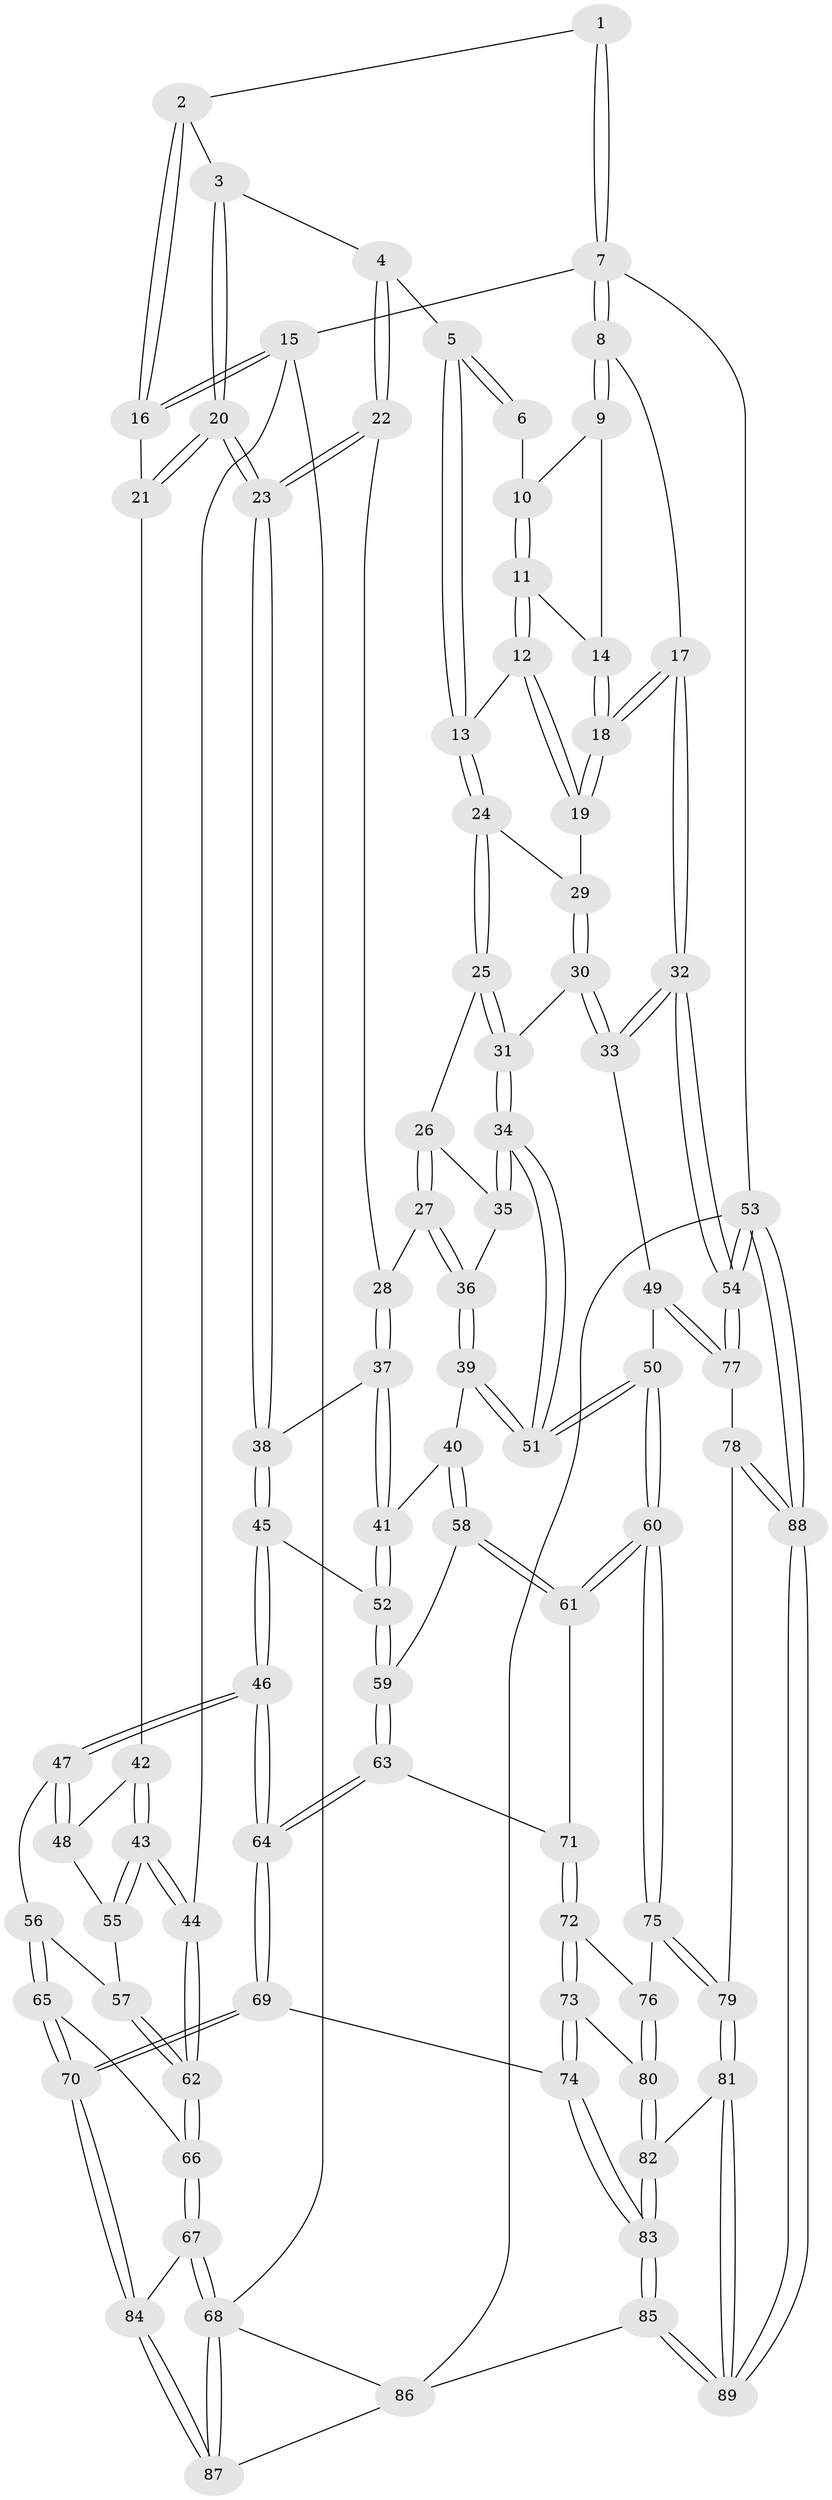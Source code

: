 // coarse degree distribution, {4: 0.5490196078431373, 5: 0.27450980392156865, 6: 0.09803921568627451, 3: 0.0784313725490196}
// Generated by graph-tools (version 1.1) at 2025/52/02/27/25 19:52:42]
// undirected, 89 vertices, 219 edges
graph export_dot {
graph [start="1"]
  node [color=gray90,style=filled];
  1 [pos="+0.805778358441909+0"];
  2 [pos="+0.33108937061803706+0"];
  3 [pos="+0.49255382013936244+0.03501731474194765"];
  4 [pos="+0.5364127487228082+0.07843235644500261"];
  5 [pos="+0.7391481869854343+0"];
  6 [pos="+0.8057144114776786+0"];
  7 [pos="+1+0"];
  8 [pos="+1+0"];
  9 [pos="+0.9894958295804446+0.04389309777770153"];
  10 [pos="+0.9147620318745268+0.028261519825276443"];
  11 [pos="+0.9269689097867663+0.06517498379270702"];
  12 [pos="+0.9223615080881186+0.09298810581096438"];
  13 [pos="+0.7469507075000233+0.08385230695844531"];
  14 [pos="+0.9501320593162914+0.06690751122663241"];
  15 [pos="+0+0"];
  16 [pos="+0.11968657348779693+0"];
  17 [pos="+1+0.10205115650797465"];
  18 [pos="+1+0.11940349013762946"];
  19 [pos="+0.9286077775161601+0.16621134403251112"];
  20 [pos="+0.3581894670105377+0.1988054318491934"];
  21 [pos="+0.27733459388765563+0.1603132657141552"];
  22 [pos="+0.5478346362029972+0.16053465896074684"];
  23 [pos="+0.3796563918059657+0.21587094382113192"];
  24 [pos="+0.7457921443074064+0.13987550015493924"];
  25 [pos="+0.7407962465181337+0.14804888532396557"];
  26 [pos="+0.6986252278176723+0.17527589962172904"];
  27 [pos="+0.6710094533682798+0.18919448050073556"];
  28 [pos="+0.5894430281422393+0.19450021949087892"];
  29 [pos="+0.9148832271780019+0.18198185148667076"];
  30 [pos="+0.9187364461275924+0.21607547981522765"];
  31 [pos="+0.8105035515464442+0.3032928358437077"];
  32 [pos="+1+0.43327966748748725"];
  33 [pos="+1+0.4264705724648112"];
  34 [pos="+0.8047355599068187+0.374576102691115"];
  35 [pos="+0.7249328851309781+0.27623229893152135"];
  36 [pos="+0.6766468161533594+0.36056179645308173"];
  37 [pos="+0.5649236263621457+0.2732997171007341"];
  38 [pos="+0.4145353410676696+0.3126635425630138"];
  39 [pos="+0.675662567230748+0.3967685055107213"];
  40 [pos="+0.6654700814615832+0.3975459274623482"];
  41 [pos="+0.6004771881157498+0.3644691065331566"];
  42 [pos="+0.261981324230139+0.1805563210678024"];
  43 [pos="+0+0.3339540318762268"];
  44 [pos="+0+0.3342094088301691"];
  45 [pos="+0.40814301859097885+0.4168077782864881"];
  46 [pos="+0.34848277147383966+0.4636309329426181"];
  47 [pos="+0.30755002801987746+0.44947003911767563"];
  48 [pos="+0.23910230229160492+0.3847912755129354"];
  49 [pos="+0.84878739439366+0.4818332477272368"];
  50 [pos="+0.8447539776548442+0.4816207644888283"];
  51 [pos="+0.804300264477211+0.43873424481605183"];
  52 [pos="+0.4224164615365277+0.4196015373464764"];
  53 [pos="+1+1"];
  54 [pos="+1+0.8739132225870252"];
  55 [pos="+0.07409351124256514+0.36680083551955317"];
  56 [pos="+0.1901607216470677+0.5075097682090657"];
  57 [pos="+0.16374965310760403+0.49501756647976136"];
  58 [pos="+0.5867400439549866+0.4960600553167012"];
  59 [pos="+0.5590078738940607+0.5179824023383751"];
  60 [pos="+0.7860535805796959+0.5586458902487753"];
  61 [pos="+0.7028260092474989+0.5562645352330331"];
  62 [pos="+0+0.6125818248986094"];
  63 [pos="+0.5596127019590784+0.5575990721575786"];
  64 [pos="+0.3576644436310774+0.6707690743446213"];
  65 [pos="+0.16913240196712426+0.5812043535947825"];
  66 [pos="+0+0.6281444553268299"];
  67 [pos="+0+0.668611426683541"];
  68 [pos="+0+1"];
  69 [pos="+0.3497009266827821+0.7017193720888201"];
  70 [pos="+0.3401215834821195+0.7078435819482879"];
  71 [pos="+0.5799247449839438+0.5802021626804708"];
  72 [pos="+0.5827640468997961+0.5894247797668957"];
  73 [pos="+0.519557331923874+0.7601818853122718"];
  74 [pos="+0.49330083447823325+0.7606005581254762"];
  75 [pos="+0.749347707941424+0.658940007153075"];
  76 [pos="+0.6680043364535528+0.6718287301055834"];
  77 [pos="+0.9773572559108861+0.7880844671763891"];
  78 [pos="+0.8878217470992331+0.8031307262906162"];
  79 [pos="+0.8027154034993181+0.8023609266850191"];
  80 [pos="+0.5538967882448764+0.7684047265716227"];
  81 [pos="+0.7396698399277833+0.8695430746495483"];
  82 [pos="+0.63737057776922+0.8502543934727369"];
  83 [pos="+0.4696103239655806+1"];
  84 [pos="+0.29919800773121047+0.7548027016779444"];
  85 [pos="+0.4339255994800485+1"];
  86 [pos="+0.4184329728268294+1"];
  87 [pos="+0.2734938455851793+0.8606923508942514"];
  88 [pos="+0.8831970271574453+1"];
  89 [pos="+0.780691289455215+1"];
  1 -- 2;
  1 -- 7;
  1 -- 7;
  2 -- 3;
  2 -- 16;
  2 -- 16;
  3 -- 4;
  3 -- 20;
  3 -- 20;
  4 -- 5;
  4 -- 22;
  4 -- 22;
  5 -- 6;
  5 -- 6;
  5 -- 13;
  5 -- 13;
  6 -- 10;
  7 -- 8;
  7 -- 8;
  7 -- 15;
  7 -- 53;
  8 -- 9;
  8 -- 9;
  8 -- 17;
  9 -- 10;
  9 -- 14;
  10 -- 11;
  10 -- 11;
  11 -- 12;
  11 -- 12;
  11 -- 14;
  12 -- 13;
  12 -- 19;
  12 -- 19;
  13 -- 24;
  13 -- 24;
  14 -- 18;
  14 -- 18;
  15 -- 16;
  15 -- 16;
  15 -- 44;
  15 -- 68;
  16 -- 21;
  17 -- 18;
  17 -- 18;
  17 -- 32;
  17 -- 32;
  18 -- 19;
  18 -- 19;
  19 -- 29;
  20 -- 21;
  20 -- 21;
  20 -- 23;
  20 -- 23;
  21 -- 42;
  22 -- 23;
  22 -- 23;
  22 -- 28;
  23 -- 38;
  23 -- 38;
  24 -- 25;
  24 -- 25;
  24 -- 29;
  25 -- 26;
  25 -- 31;
  25 -- 31;
  26 -- 27;
  26 -- 27;
  26 -- 35;
  27 -- 28;
  27 -- 36;
  27 -- 36;
  28 -- 37;
  28 -- 37;
  29 -- 30;
  29 -- 30;
  30 -- 31;
  30 -- 33;
  30 -- 33;
  31 -- 34;
  31 -- 34;
  32 -- 33;
  32 -- 33;
  32 -- 54;
  32 -- 54;
  33 -- 49;
  34 -- 35;
  34 -- 35;
  34 -- 51;
  34 -- 51;
  35 -- 36;
  36 -- 39;
  36 -- 39;
  37 -- 38;
  37 -- 41;
  37 -- 41;
  38 -- 45;
  38 -- 45;
  39 -- 40;
  39 -- 51;
  39 -- 51;
  40 -- 41;
  40 -- 58;
  40 -- 58;
  41 -- 52;
  41 -- 52;
  42 -- 43;
  42 -- 43;
  42 -- 48;
  43 -- 44;
  43 -- 44;
  43 -- 55;
  43 -- 55;
  44 -- 62;
  44 -- 62;
  45 -- 46;
  45 -- 46;
  45 -- 52;
  46 -- 47;
  46 -- 47;
  46 -- 64;
  46 -- 64;
  47 -- 48;
  47 -- 48;
  47 -- 56;
  48 -- 55;
  49 -- 50;
  49 -- 77;
  49 -- 77;
  50 -- 51;
  50 -- 51;
  50 -- 60;
  50 -- 60;
  52 -- 59;
  52 -- 59;
  53 -- 54;
  53 -- 54;
  53 -- 88;
  53 -- 88;
  53 -- 86;
  54 -- 77;
  54 -- 77;
  55 -- 57;
  56 -- 57;
  56 -- 65;
  56 -- 65;
  57 -- 62;
  57 -- 62;
  58 -- 59;
  58 -- 61;
  58 -- 61;
  59 -- 63;
  59 -- 63;
  60 -- 61;
  60 -- 61;
  60 -- 75;
  60 -- 75;
  61 -- 71;
  62 -- 66;
  62 -- 66;
  63 -- 64;
  63 -- 64;
  63 -- 71;
  64 -- 69;
  64 -- 69;
  65 -- 66;
  65 -- 70;
  65 -- 70;
  66 -- 67;
  66 -- 67;
  67 -- 68;
  67 -- 68;
  67 -- 84;
  68 -- 87;
  68 -- 87;
  68 -- 86;
  69 -- 70;
  69 -- 70;
  69 -- 74;
  70 -- 84;
  70 -- 84;
  71 -- 72;
  71 -- 72;
  72 -- 73;
  72 -- 73;
  72 -- 76;
  73 -- 74;
  73 -- 74;
  73 -- 80;
  74 -- 83;
  74 -- 83;
  75 -- 76;
  75 -- 79;
  75 -- 79;
  76 -- 80;
  76 -- 80;
  77 -- 78;
  78 -- 79;
  78 -- 88;
  78 -- 88;
  79 -- 81;
  79 -- 81;
  80 -- 82;
  80 -- 82;
  81 -- 82;
  81 -- 89;
  81 -- 89;
  82 -- 83;
  82 -- 83;
  83 -- 85;
  83 -- 85;
  84 -- 87;
  84 -- 87;
  85 -- 86;
  85 -- 89;
  85 -- 89;
  86 -- 87;
  88 -- 89;
  88 -- 89;
}
